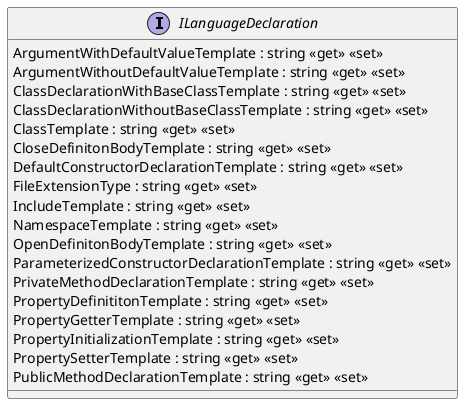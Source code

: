 @startuml
interface ILanguageDeclaration {
    ArgumentWithDefaultValueTemplate : string <<get>> <<set>>
    ArgumentWithoutDefaultValueTemplate : string <<get>> <<set>>
    ClassDeclarationWithBaseClassTemplate : string <<get>> <<set>>
    ClassDeclarationWithoutBaseClassTemplate : string <<get>> <<set>>
    ClassTemplate : string <<get>> <<set>>
    CloseDefinitonBodyTemplate : string <<get>> <<set>>
    DefaultConstructorDeclarationTemplate : string <<get>> <<set>>
    FileExtensionType : string <<get>> <<set>>
    IncludeTemplate : string <<get>> <<set>>
    NamespaceTemplate : string <<get>> <<set>>
    OpenDefinitonBodyTemplate : string <<get>> <<set>>
    ParameterizedConstructorDeclarationTemplate : string <<get>> <<set>>
    PrivateMethodDeclarationTemplate : string <<get>> <<set>>
    PropertyDefinititonTemplate : string <<get>> <<set>>
    PropertyGetterTemplate : string <<get>> <<set>>
    PropertyInitializationTemplate : string <<get>> <<set>>
    PropertySetterTemplate : string <<get>> <<set>>
    PublicMethodDeclarationTemplate : string <<get>> <<set>>
}
@enduml
